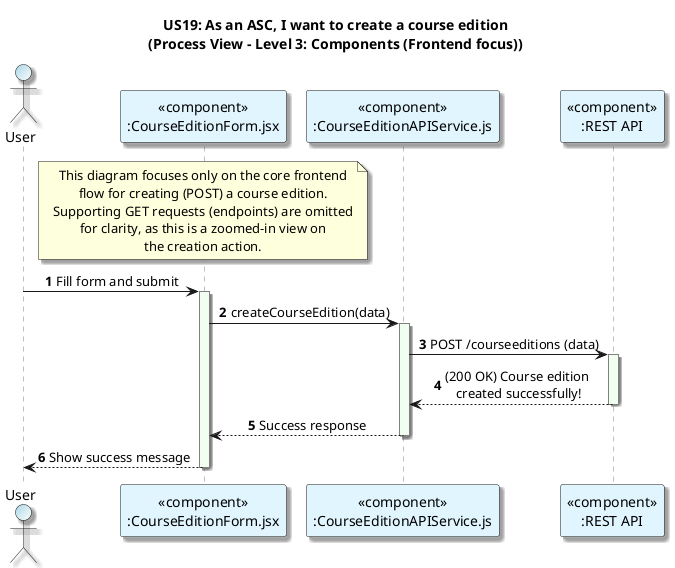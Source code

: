 @startuml
title: US19: As an ASC, I want to create a course edition\n(Process View - Level 3: Components (Frontend focus))
autonumber

skinparam {
  ActivityPadding 2
  ActivityMargin 2
  BoxPadding 2
}
skinparam sequence {
    LifeLineBorderColor Grey
    LifeLineBackgroundColor HoneyDew
}
skinparam defaultTextAlignment center
skinparam shadowing true

actor User #LightBlue/White
participant "<<component>>\n:CourseEditionForm.jsx" as CourseEditionForm #E1F5FE
participant "<<component>>\n:CourseEditionAPIService.js" as CEApiService #E1F5FE
participant "<<component>>\n:REST API" as BackendAPI #E1F5FE

note over CourseEditionForm
This diagram focuses only on the core frontend
flow for creating (POST) a course edition.
Supporting GET requests (endpoints) are omitted
for clarity, as this is a zoomed-in view on
the creation action.
end note



User -> CourseEditionForm: Fill form and submit
activate CourseEditionForm
CourseEditionForm -> CEApiService: createCourseEdition(data)
activate CEApiService
CEApiService -> BackendAPI: POST /courseeditions (data)
activate BackendAPI
BackendAPI --> CEApiService: (200 OK) Course edition\n created successfully!
deactivate
CEApiService --> CourseEditionForm: Success response
deactivate
CourseEditionForm --> User: Show success message
deactivate

@enduml
